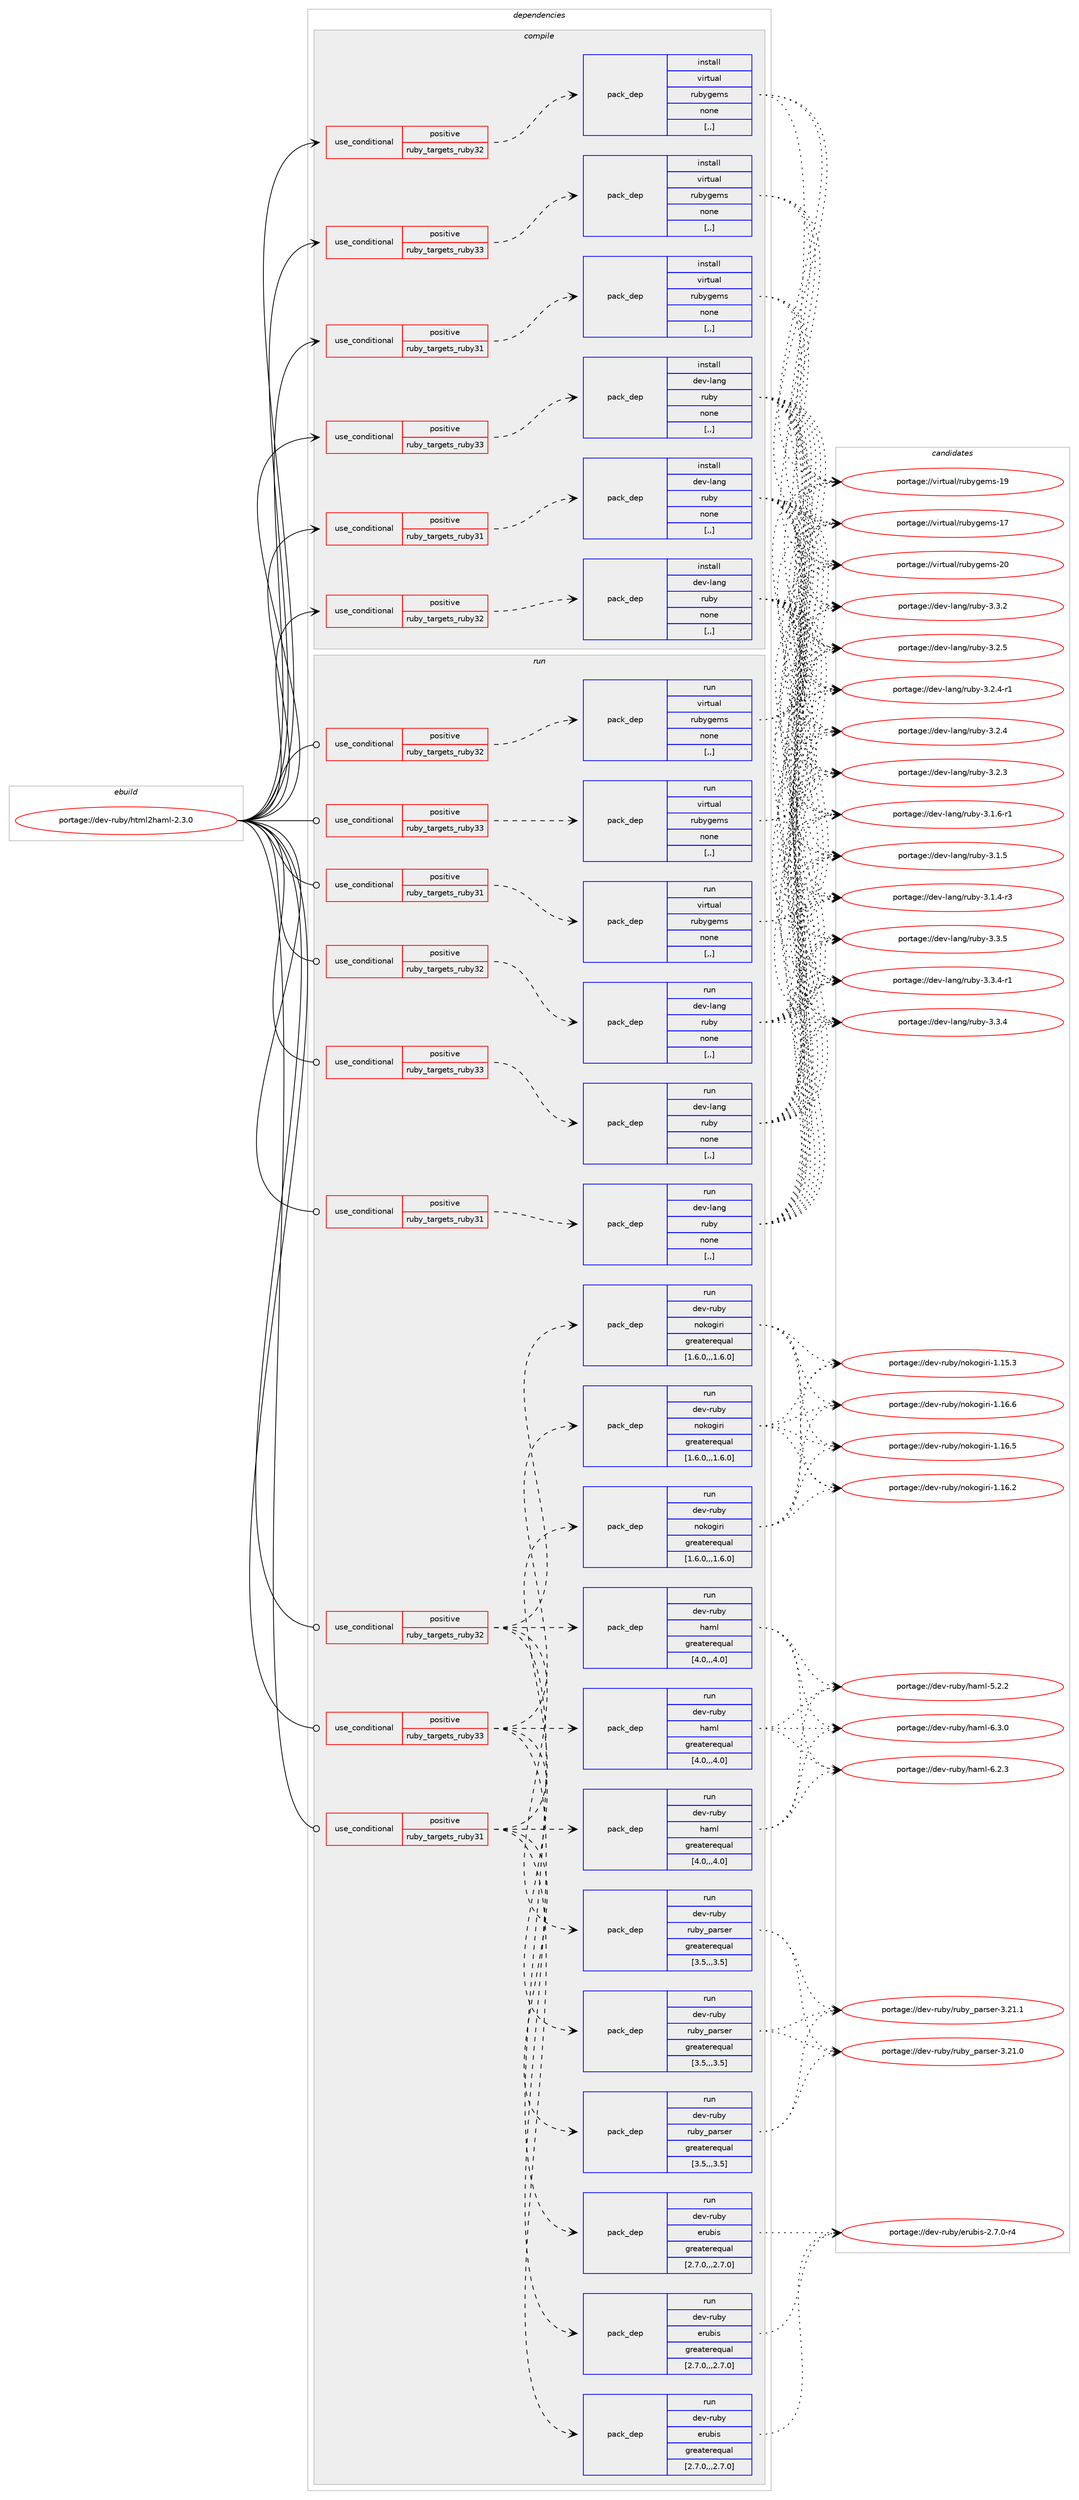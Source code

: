digraph prolog {

# *************
# Graph options
# *************

newrank=true;
concentrate=true;
compound=true;
graph [rankdir=LR,fontname=Helvetica,fontsize=10,ranksep=1.5];#, ranksep=2.5, nodesep=0.2];
edge  [arrowhead=vee];
node  [fontname=Helvetica,fontsize=10];

# **********
# The ebuild
# **********

subgraph cluster_leftcol {
color=gray;
label=<<i>ebuild</i>>;
id [label="portage://dev-ruby/html2haml-2.3.0", color=red, width=4, href="../dev-ruby/html2haml-2.3.0.svg"];
}

# ****************
# The dependencies
# ****************

subgraph cluster_midcol {
color=gray;
label=<<i>dependencies</i>>;
subgraph cluster_compile {
fillcolor="#eeeeee";
style=filled;
label=<<i>compile</i>>;
subgraph cond179801 {
dependency682142 [label=<<TABLE BORDER="0" CELLBORDER="1" CELLSPACING="0" CELLPADDING="4"><TR><TD ROWSPAN="3" CELLPADDING="10">use_conditional</TD></TR><TR><TD>positive</TD></TR><TR><TD>ruby_targets_ruby31</TD></TR></TABLE>>, shape=none, color=red];
subgraph pack497418 {
dependency682143 [label=<<TABLE BORDER="0" CELLBORDER="1" CELLSPACING="0" CELLPADDING="4" WIDTH="220"><TR><TD ROWSPAN="6" CELLPADDING="30">pack_dep</TD></TR><TR><TD WIDTH="110">install</TD></TR><TR><TD>dev-lang</TD></TR><TR><TD>ruby</TD></TR><TR><TD>none</TD></TR><TR><TD>[,,]</TD></TR></TABLE>>, shape=none, color=blue];
}
dependency682142:e -> dependency682143:w [weight=20,style="dashed",arrowhead="vee"];
}
id:e -> dependency682142:w [weight=20,style="solid",arrowhead="vee"];
subgraph cond179802 {
dependency682144 [label=<<TABLE BORDER="0" CELLBORDER="1" CELLSPACING="0" CELLPADDING="4"><TR><TD ROWSPAN="3" CELLPADDING="10">use_conditional</TD></TR><TR><TD>positive</TD></TR><TR><TD>ruby_targets_ruby31</TD></TR></TABLE>>, shape=none, color=red];
subgraph pack497419 {
dependency682145 [label=<<TABLE BORDER="0" CELLBORDER="1" CELLSPACING="0" CELLPADDING="4" WIDTH="220"><TR><TD ROWSPAN="6" CELLPADDING="30">pack_dep</TD></TR><TR><TD WIDTH="110">install</TD></TR><TR><TD>virtual</TD></TR><TR><TD>rubygems</TD></TR><TR><TD>none</TD></TR><TR><TD>[,,]</TD></TR></TABLE>>, shape=none, color=blue];
}
dependency682144:e -> dependency682145:w [weight=20,style="dashed",arrowhead="vee"];
}
id:e -> dependency682144:w [weight=20,style="solid",arrowhead="vee"];
subgraph cond179803 {
dependency682146 [label=<<TABLE BORDER="0" CELLBORDER="1" CELLSPACING="0" CELLPADDING="4"><TR><TD ROWSPAN="3" CELLPADDING="10">use_conditional</TD></TR><TR><TD>positive</TD></TR><TR><TD>ruby_targets_ruby32</TD></TR></TABLE>>, shape=none, color=red];
subgraph pack497420 {
dependency682147 [label=<<TABLE BORDER="0" CELLBORDER="1" CELLSPACING="0" CELLPADDING="4" WIDTH="220"><TR><TD ROWSPAN="6" CELLPADDING="30">pack_dep</TD></TR><TR><TD WIDTH="110">install</TD></TR><TR><TD>dev-lang</TD></TR><TR><TD>ruby</TD></TR><TR><TD>none</TD></TR><TR><TD>[,,]</TD></TR></TABLE>>, shape=none, color=blue];
}
dependency682146:e -> dependency682147:w [weight=20,style="dashed",arrowhead="vee"];
}
id:e -> dependency682146:w [weight=20,style="solid",arrowhead="vee"];
subgraph cond179804 {
dependency682148 [label=<<TABLE BORDER="0" CELLBORDER="1" CELLSPACING="0" CELLPADDING="4"><TR><TD ROWSPAN="3" CELLPADDING="10">use_conditional</TD></TR><TR><TD>positive</TD></TR><TR><TD>ruby_targets_ruby32</TD></TR></TABLE>>, shape=none, color=red];
subgraph pack497421 {
dependency682149 [label=<<TABLE BORDER="0" CELLBORDER="1" CELLSPACING="0" CELLPADDING="4" WIDTH="220"><TR><TD ROWSPAN="6" CELLPADDING="30">pack_dep</TD></TR><TR><TD WIDTH="110">install</TD></TR><TR><TD>virtual</TD></TR><TR><TD>rubygems</TD></TR><TR><TD>none</TD></TR><TR><TD>[,,]</TD></TR></TABLE>>, shape=none, color=blue];
}
dependency682148:e -> dependency682149:w [weight=20,style="dashed",arrowhead="vee"];
}
id:e -> dependency682148:w [weight=20,style="solid",arrowhead="vee"];
subgraph cond179805 {
dependency682150 [label=<<TABLE BORDER="0" CELLBORDER="1" CELLSPACING="0" CELLPADDING="4"><TR><TD ROWSPAN="3" CELLPADDING="10">use_conditional</TD></TR><TR><TD>positive</TD></TR><TR><TD>ruby_targets_ruby33</TD></TR></TABLE>>, shape=none, color=red];
subgraph pack497422 {
dependency682151 [label=<<TABLE BORDER="0" CELLBORDER="1" CELLSPACING="0" CELLPADDING="4" WIDTH="220"><TR><TD ROWSPAN="6" CELLPADDING="30">pack_dep</TD></TR><TR><TD WIDTH="110">install</TD></TR><TR><TD>dev-lang</TD></TR><TR><TD>ruby</TD></TR><TR><TD>none</TD></TR><TR><TD>[,,]</TD></TR></TABLE>>, shape=none, color=blue];
}
dependency682150:e -> dependency682151:w [weight=20,style="dashed",arrowhead="vee"];
}
id:e -> dependency682150:w [weight=20,style="solid",arrowhead="vee"];
subgraph cond179806 {
dependency682152 [label=<<TABLE BORDER="0" CELLBORDER="1" CELLSPACING="0" CELLPADDING="4"><TR><TD ROWSPAN="3" CELLPADDING="10">use_conditional</TD></TR><TR><TD>positive</TD></TR><TR><TD>ruby_targets_ruby33</TD></TR></TABLE>>, shape=none, color=red];
subgraph pack497423 {
dependency682153 [label=<<TABLE BORDER="0" CELLBORDER="1" CELLSPACING="0" CELLPADDING="4" WIDTH="220"><TR><TD ROWSPAN="6" CELLPADDING="30">pack_dep</TD></TR><TR><TD WIDTH="110">install</TD></TR><TR><TD>virtual</TD></TR><TR><TD>rubygems</TD></TR><TR><TD>none</TD></TR><TR><TD>[,,]</TD></TR></TABLE>>, shape=none, color=blue];
}
dependency682152:e -> dependency682153:w [weight=20,style="dashed",arrowhead="vee"];
}
id:e -> dependency682152:w [weight=20,style="solid",arrowhead="vee"];
}
subgraph cluster_compileandrun {
fillcolor="#eeeeee";
style=filled;
label=<<i>compile and run</i>>;
}
subgraph cluster_run {
fillcolor="#eeeeee";
style=filled;
label=<<i>run</i>>;
subgraph cond179807 {
dependency682154 [label=<<TABLE BORDER="0" CELLBORDER="1" CELLSPACING="0" CELLPADDING="4"><TR><TD ROWSPAN="3" CELLPADDING="10">use_conditional</TD></TR><TR><TD>positive</TD></TR><TR><TD>ruby_targets_ruby31</TD></TR></TABLE>>, shape=none, color=red];
subgraph pack497424 {
dependency682155 [label=<<TABLE BORDER="0" CELLBORDER="1" CELLSPACING="0" CELLPADDING="4" WIDTH="220"><TR><TD ROWSPAN="6" CELLPADDING="30">pack_dep</TD></TR><TR><TD WIDTH="110">run</TD></TR><TR><TD>dev-lang</TD></TR><TR><TD>ruby</TD></TR><TR><TD>none</TD></TR><TR><TD>[,,]</TD></TR></TABLE>>, shape=none, color=blue];
}
dependency682154:e -> dependency682155:w [weight=20,style="dashed",arrowhead="vee"];
}
id:e -> dependency682154:w [weight=20,style="solid",arrowhead="odot"];
subgraph cond179808 {
dependency682156 [label=<<TABLE BORDER="0" CELLBORDER="1" CELLSPACING="0" CELLPADDING="4"><TR><TD ROWSPAN="3" CELLPADDING="10">use_conditional</TD></TR><TR><TD>positive</TD></TR><TR><TD>ruby_targets_ruby31</TD></TR></TABLE>>, shape=none, color=red];
subgraph pack497425 {
dependency682157 [label=<<TABLE BORDER="0" CELLBORDER="1" CELLSPACING="0" CELLPADDING="4" WIDTH="220"><TR><TD ROWSPAN="6" CELLPADDING="30">pack_dep</TD></TR><TR><TD WIDTH="110">run</TD></TR><TR><TD>dev-ruby</TD></TR><TR><TD>nokogiri</TD></TR><TR><TD>greaterequal</TD></TR><TR><TD>[1.6.0,,,1.6.0]</TD></TR></TABLE>>, shape=none, color=blue];
}
dependency682156:e -> dependency682157:w [weight=20,style="dashed",arrowhead="vee"];
subgraph pack497426 {
dependency682158 [label=<<TABLE BORDER="0" CELLBORDER="1" CELLSPACING="0" CELLPADDING="4" WIDTH="220"><TR><TD ROWSPAN="6" CELLPADDING="30">pack_dep</TD></TR><TR><TD WIDTH="110">run</TD></TR><TR><TD>dev-ruby</TD></TR><TR><TD>erubis</TD></TR><TR><TD>greaterequal</TD></TR><TR><TD>[2.7.0,,,2.7.0]</TD></TR></TABLE>>, shape=none, color=blue];
}
dependency682156:e -> dependency682158:w [weight=20,style="dashed",arrowhead="vee"];
subgraph pack497427 {
dependency682159 [label=<<TABLE BORDER="0" CELLBORDER="1" CELLSPACING="0" CELLPADDING="4" WIDTH="220"><TR><TD ROWSPAN="6" CELLPADDING="30">pack_dep</TD></TR><TR><TD WIDTH="110">run</TD></TR><TR><TD>dev-ruby</TD></TR><TR><TD>ruby_parser</TD></TR><TR><TD>greaterequal</TD></TR><TR><TD>[3.5,,,3.5]</TD></TR></TABLE>>, shape=none, color=blue];
}
dependency682156:e -> dependency682159:w [weight=20,style="dashed",arrowhead="vee"];
subgraph pack497428 {
dependency682160 [label=<<TABLE BORDER="0" CELLBORDER="1" CELLSPACING="0" CELLPADDING="4" WIDTH="220"><TR><TD ROWSPAN="6" CELLPADDING="30">pack_dep</TD></TR><TR><TD WIDTH="110">run</TD></TR><TR><TD>dev-ruby</TD></TR><TR><TD>haml</TD></TR><TR><TD>greaterequal</TD></TR><TR><TD>[4.0,,,4.0]</TD></TR></TABLE>>, shape=none, color=blue];
}
dependency682156:e -> dependency682160:w [weight=20,style="dashed",arrowhead="vee"];
}
id:e -> dependency682156:w [weight=20,style="solid",arrowhead="odot"];
subgraph cond179809 {
dependency682161 [label=<<TABLE BORDER="0" CELLBORDER="1" CELLSPACING="0" CELLPADDING="4"><TR><TD ROWSPAN="3" CELLPADDING="10">use_conditional</TD></TR><TR><TD>positive</TD></TR><TR><TD>ruby_targets_ruby31</TD></TR></TABLE>>, shape=none, color=red];
subgraph pack497429 {
dependency682162 [label=<<TABLE BORDER="0" CELLBORDER="1" CELLSPACING="0" CELLPADDING="4" WIDTH="220"><TR><TD ROWSPAN="6" CELLPADDING="30">pack_dep</TD></TR><TR><TD WIDTH="110">run</TD></TR><TR><TD>virtual</TD></TR><TR><TD>rubygems</TD></TR><TR><TD>none</TD></TR><TR><TD>[,,]</TD></TR></TABLE>>, shape=none, color=blue];
}
dependency682161:e -> dependency682162:w [weight=20,style="dashed",arrowhead="vee"];
}
id:e -> dependency682161:w [weight=20,style="solid",arrowhead="odot"];
subgraph cond179810 {
dependency682163 [label=<<TABLE BORDER="0" CELLBORDER="1" CELLSPACING="0" CELLPADDING="4"><TR><TD ROWSPAN="3" CELLPADDING="10">use_conditional</TD></TR><TR><TD>positive</TD></TR><TR><TD>ruby_targets_ruby32</TD></TR></TABLE>>, shape=none, color=red];
subgraph pack497430 {
dependency682164 [label=<<TABLE BORDER="0" CELLBORDER="1" CELLSPACING="0" CELLPADDING="4" WIDTH="220"><TR><TD ROWSPAN="6" CELLPADDING="30">pack_dep</TD></TR><TR><TD WIDTH="110">run</TD></TR><TR><TD>dev-lang</TD></TR><TR><TD>ruby</TD></TR><TR><TD>none</TD></TR><TR><TD>[,,]</TD></TR></TABLE>>, shape=none, color=blue];
}
dependency682163:e -> dependency682164:w [weight=20,style="dashed",arrowhead="vee"];
}
id:e -> dependency682163:w [weight=20,style="solid",arrowhead="odot"];
subgraph cond179811 {
dependency682165 [label=<<TABLE BORDER="0" CELLBORDER="1" CELLSPACING="0" CELLPADDING="4"><TR><TD ROWSPAN="3" CELLPADDING="10">use_conditional</TD></TR><TR><TD>positive</TD></TR><TR><TD>ruby_targets_ruby32</TD></TR></TABLE>>, shape=none, color=red];
subgraph pack497431 {
dependency682166 [label=<<TABLE BORDER="0" CELLBORDER="1" CELLSPACING="0" CELLPADDING="4" WIDTH="220"><TR><TD ROWSPAN="6" CELLPADDING="30">pack_dep</TD></TR><TR><TD WIDTH="110">run</TD></TR><TR><TD>dev-ruby</TD></TR><TR><TD>nokogiri</TD></TR><TR><TD>greaterequal</TD></TR><TR><TD>[1.6.0,,,1.6.0]</TD></TR></TABLE>>, shape=none, color=blue];
}
dependency682165:e -> dependency682166:w [weight=20,style="dashed",arrowhead="vee"];
subgraph pack497432 {
dependency682167 [label=<<TABLE BORDER="0" CELLBORDER="1" CELLSPACING="0" CELLPADDING="4" WIDTH="220"><TR><TD ROWSPAN="6" CELLPADDING="30">pack_dep</TD></TR><TR><TD WIDTH="110">run</TD></TR><TR><TD>dev-ruby</TD></TR><TR><TD>erubis</TD></TR><TR><TD>greaterequal</TD></TR><TR><TD>[2.7.0,,,2.7.0]</TD></TR></TABLE>>, shape=none, color=blue];
}
dependency682165:e -> dependency682167:w [weight=20,style="dashed",arrowhead="vee"];
subgraph pack497433 {
dependency682168 [label=<<TABLE BORDER="0" CELLBORDER="1" CELLSPACING="0" CELLPADDING="4" WIDTH="220"><TR><TD ROWSPAN="6" CELLPADDING="30">pack_dep</TD></TR><TR><TD WIDTH="110">run</TD></TR><TR><TD>dev-ruby</TD></TR><TR><TD>ruby_parser</TD></TR><TR><TD>greaterequal</TD></TR><TR><TD>[3.5,,,3.5]</TD></TR></TABLE>>, shape=none, color=blue];
}
dependency682165:e -> dependency682168:w [weight=20,style="dashed",arrowhead="vee"];
subgraph pack497434 {
dependency682169 [label=<<TABLE BORDER="0" CELLBORDER="1" CELLSPACING="0" CELLPADDING="4" WIDTH="220"><TR><TD ROWSPAN="6" CELLPADDING="30">pack_dep</TD></TR><TR><TD WIDTH="110">run</TD></TR><TR><TD>dev-ruby</TD></TR><TR><TD>haml</TD></TR><TR><TD>greaterequal</TD></TR><TR><TD>[4.0,,,4.0]</TD></TR></TABLE>>, shape=none, color=blue];
}
dependency682165:e -> dependency682169:w [weight=20,style="dashed",arrowhead="vee"];
}
id:e -> dependency682165:w [weight=20,style="solid",arrowhead="odot"];
subgraph cond179812 {
dependency682170 [label=<<TABLE BORDER="0" CELLBORDER="1" CELLSPACING="0" CELLPADDING="4"><TR><TD ROWSPAN="3" CELLPADDING="10">use_conditional</TD></TR><TR><TD>positive</TD></TR><TR><TD>ruby_targets_ruby32</TD></TR></TABLE>>, shape=none, color=red];
subgraph pack497435 {
dependency682171 [label=<<TABLE BORDER="0" CELLBORDER="1" CELLSPACING="0" CELLPADDING="4" WIDTH="220"><TR><TD ROWSPAN="6" CELLPADDING="30">pack_dep</TD></TR><TR><TD WIDTH="110">run</TD></TR><TR><TD>virtual</TD></TR><TR><TD>rubygems</TD></TR><TR><TD>none</TD></TR><TR><TD>[,,]</TD></TR></TABLE>>, shape=none, color=blue];
}
dependency682170:e -> dependency682171:w [weight=20,style="dashed",arrowhead="vee"];
}
id:e -> dependency682170:w [weight=20,style="solid",arrowhead="odot"];
subgraph cond179813 {
dependency682172 [label=<<TABLE BORDER="0" CELLBORDER="1" CELLSPACING="0" CELLPADDING="4"><TR><TD ROWSPAN="3" CELLPADDING="10">use_conditional</TD></TR><TR><TD>positive</TD></TR><TR><TD>ruby_targets_ruby33</TD></TR></TABLE>>, shape=none, color=red];
subgraph pack497436 {
dependency682173 [label=<<TABLE BORDER="0" CELLBORDER="1" CELLSPACING="0" CELLPADDING="4" WIDTH="220"><TR><TD ROWSPAN="6" CELLPADDING="30">pack_dep</TD></TR><TR><TD WIDTH="110">run</TD></TR><TR><TD>dev-lang</TD></TR><TR><TD>ruby</TD></TR><TR><TD>none</TD></TR><TR><TD>[,,]</TD></TR></TABLE>>, shape=none, color=blue];
}
dependency682172:e -> dependency682173:w [weight=20,style="dashed",arrowhead="vee"];
}
id:e -> dependency682172:w [weight=20,style="solid",arrowhead="odot"];
subgraph cond179814 {
dependency682174 [label=<<TABLE BORDER="0" CELLBORDER="1" CELLSPACING="0" CELLPADDING="4"><TR><TD ROWSPAN="3" CELLPADDING="10">use_conditional</TD></TR><TR><TD>positive</TD></TR><TR><TD>ruby_targets_ruby33</TD></TR></TABLE>>, shape=none, color=red];
subgraph pack497437 {
dependency682175 [label=<<TABLE BORDER="0" CELLBORDER="1" CELLSPACING="0" CELLPADDING="4" WIDTH="220"><TR><TD ROWSPAN="6" CELLPADDING="30">pack_dep</TD></TR><TR><TD WIDTH="110">run</TD></TR><TR><TD>dev-ruby</TD></TR><TR><TD>nokogiri</TD></TR><TR><TD>greaterequal</TD></TR><TR><TD>[1.6.0,,,1.6.0]</TD></TR></TABLE>>, shape=none, color=blue];
}
dependency682174:e -> dependency682175:w [weight=20,style="dashed",arrowhead="vee"];
subgraph pack497438 {
dependency682176 [label=<<TABLE BORDER="0" CELLBORDER="1" CELLSPACING="0" CELLPADDING="4" WIDTH="220"><TR><TD ROWSPAN="6" CELLPADDING="30">pack_dep</TD></TR><TR><TD WIDTH="110">run</TD></TR><TR><TD>dev-ruby</TD></TR><TR><TD>erubis</TD></TR><TR><TD>greaterequal</TD></TR><TR><TD>[2.7.0,,,2.7.0]</TD></TR></TABLE>>, shape=none, color=blue];
}
dependency682174:e -> dependency682176:w [weight=20,style="dashed",arrowhead="vee"];
subgraph pack497439 {
dependency682177 [label=<<TABLE BORDER="0" CELLBORDER="1" CELLSPACING="0" CELLPADDING="4" WIDTH="220"><TR><TD ROWSPAN="6" CELLPADDING="30">pack_dep</TD></TR><TR><TD WIDTH="110">run</TD></TR><TR><TD>dev-ruby</TD></TR><TR><TD>ruby_parser</TD></TR><TR><TD>greaterequal</TD></TR><TR><TD>[3.5,,,3.5]</TD></TR></TABLE>>, shape=none, color=blue];
}
dependency682174:e -> dependency682177:w [weight=20,style="dashed",arrowhead="vee"];
subgraph pack497440 {
dependency682178 [label=<<TABLE BORDER="0" CELLBORDER="1" CELLSPACING="0" CELLPADDING="4" WIDTH="220"><TR><TD ROWSPAN="6" CELLPADDING="30">pack_dep</TD></TR><TR><TD WIDTH="110">run</TD></TR><TR><TD>dev-ruby</TD></TR><TR><TD>haml</TD></TR><TR><TD>greaterequal</TD></TR><TR><TD>[4.0,,,4.0]</TD></TR></TABLE>>, shape=none, color=blue];
}
dependency682174:e -> dependency682178:w [weight=20,style="dashed",arrowhead="vee"];
}
id:e -> dependency682174:w [weight=20,style="solid",arrowhead="odot"];
subgraph cond179815 {
dependency682179 [label=<<TABLE BORDER="0" CELLBORDER="1" CELLSPACING="0" CELLPADDING="4"><TR><TD ROWSPAN="3" CELLPADDING="10">use_conditional</TD></TR><TR><TD>positive</TD></TR><TR><TD>ruby_targets_ruby33</TD></TR></TABLE>>, shape=none, color=red];
subgraph pack497441 {
dependency682180 [label=<<TABLE BORDER="0" CELLBORDER="1" CELLSPACING="0" CELLPADDING="4" WIDTH="220"><TR><TD ROWSPAN="6" CELLPADDING="30">pack_dep</TD></TR><TR><TD WIDTH="110">run</TD></TR><TR><TD>virtual</TD></TR><TR><TD>rubygems</TD></TR><TR><TD>none</TD></TR><TR><TD>[,,]</TD></TR></TABLE>>, shape=none, color=blue];
}
dependency682179:e -> dependency682180:w [weight=20,style="dashed",arrowhead="vee"];
}
id:e -> dependency682179:w [weight=20,style="solid",arrowhead="odot"];
}
}

# **************
# The candidates
# **************

subgraph cluster_choices {
rank=same;
color=gray;
label=<<i>candidates</i>>;

subgraph choice497418 {
color=black;
nodesep=1;
choice10010111845108971101034711411798121455146514653 [label="portage://dev-lang/ruby-3.3.5", color=red, width=4,href="../dev-lang/ruby-3.3.5.svg"];
choice100101118451089711010347114117981214551465146524511449 [label="portage://dev-lang/ruby-3.3.4-r1", color=red, width=4,href="../dev-lang/ruby-3.3.4-r1.svg"];
choice10010111845108971101034711411798121455146514652 [label="portage://dev-lang/ruby-3.3.4", color=red, width=4,href="../dev-lang/ruby-3.3.4.svg"];
choice10010111845108971101034711411798121455146514650 [label="portage://dev-lang/ruby-3.3.2", color=red, width=4,href="../dev-lang/ruby-3.3.2.svg"];
choice10010111845108971101034711411798121455146504653 [label="portage://dev-lang/ruby-3.2.5", color=red, width=4,href="../dev-lang/ruby-3.2.5.svg"];
choice100101118451089711010347114117981214551465046524511449 [label="portage://dev-lang/ruby-3.2.4-r1", color=red, width=4,href="../dev-lang/ruby-3.2.4-r1.svg"];
choice10010111845108971101034711411798121455146504652 [label="portage://dev-lang/ruby-3.2.4", color=red, width=4,href="../dev-lang/ruby-3.2.4.svg"];
choice10010111845108971101034711411798121455146504651 [label="portage://dev-lang/ruby-3.2.3", color=red, width=4,href="../dev-lang/ruby-3.2.3.svg"];
choice100101118451089711010347114117981214551464946544511449 [label="portage://dev-lang/ruby-3.1.6-r1", color=red, width=4,href="../dev-lang/ruby-3.1.6-r1.svg"];
choice10010111845108971101034711411798121455146494653 [label="portage://dev-lang/ruby-3.1.5", color=red, width=4,href="../dev-lang/ruby-3.1.5.svg"];
choice100101118451089711010347114117981214551464946524511451 [label="portage://dev-lang/ruby-3.1.4-r3", color=red, width=4,href="../dev-lang/ruby-3.1.4-r3.svg"];
dependency682143:e -> choice10010111845108971101034711411798121455146514653:w [style=dotted,weight="100"];
dependency682143:e -> choice100101118451089711010347114117981214551465146524511449:w [style=dotted,weight="100"];
dependency682143:e -> choice10010111845108971101034711411798121455146514652:w [style=dotted,weight="100"];
dependency682143:e -> choice10010111845108971101034711411798121455146514650:w [style=dotted,weight="100"];
dependency682143:e -> choice10010111845108971101034711411798121455146504653:w [style=dotted,weight="100"];
dependency682143:e -> choice100101118451089711010347114117981214551465046524511449:w [style=dotted,weight="100"];
dependency682143:e -> choice10010111845108971101034711411798121455146504652:w [style=dotted,weight="100"];
dependency682143:e -> choice10010111845108971101034711411798121455146504651:w [style=dotted,weight="100"];
dependency682143:e -> choice100101118451089711010347114117981214551464946544511449:w [style=dotted,weight="100"];
dependency682143:e -> choice10010111845108971101034711411798121455146494653:w [style=dotted,weight="100"];
dependency682143:e -> choice100101118451089711010347114117981214551464946524511451:w [style=dotted,weight="100"];
}
subgraph choice497419 {
color=black;
nodesep=1;
choice118105114116117971084711411798121103101109115455048 [label="portage://virtual/rubygems-20", color=red, width=4,href="../virtual/rubygems-20.svg"];
choice118105114116117971084711411798121103101109115454957 [label="portage://virtual/rubygems-19", color=red, width=4,href="../virtual/rubygems-19.svg"];
choice118105114116117971084711411798121103101109115454955 [label="portage://virtual/rubygems-17", color=red, width=4,href="../virtual/rubygems-17.svg"];
dependency682145:e -> choice118105114116117971084711411798121103101109115455048:w [style=dotted,weight="100"];
dependency682145:e -> choice118105114116117971084711411798121103101109115454957:w [style=dotted,weight="100"];
dependency682145:e -> choice118105114116117971084711411798121103101109115454955:w [style=dotted,weight="100"];
}
subgraph choice497420 {
color=black;
nodesep=1;
choice10010111845108971101034711411798121455146514653 [label="portage://dev-lang/ruby-3.3.5", color=red, width=4,href="../dev-lang/ruby-3.3.5.svg"];
choice100101118451089711010347114117981214551465146524511449 [label="portage://dev-lang/ruby-3.3.4-r1", color=red, width=4,href="../dev-lang/ruby-3.3.4-r1.svg"];
choice10010111845108971101034711411798121455146514652 [label="portage://dev-lang/ruby-3.3.4", color=red, width=4,href="../dev-lang/ruby-3.3.4.svg"];
choice10010111845108971101034711411798121455146514650 [label="portage://dev-lang/ruby-3.3.2", color=red, width=4,href="../dev-lang/ruby-3.3.2.svg"];
choice10010111845108971101034711411798121455146504653 [label="portage://dev-lang/ruby-3.2.5", color=red, width=4,href="../dev-lang/ruby-3.2.5.svg"];
choice100101118451089711010347114117981214551465046524511449 [label="portage://dev-lang/ruby-3.2.4-r1", color=red, width=4,href="../dev-lang/ruby-3.2.4-r1.svg"];
choice10010111845108971101034711411798121455146504652 [label="portage://dev-lang/ruby-3.2.4", color=red, width=4,href="../dev-lang/ruby-3.2.4.svg"];
choice10010111845108971101034711411798121455146504651 [label="portage://dev-lang/ruby-3.2.3", color=red, width=4,href="../dev-lang/ruby-3.2.3.svg"];
choice100101118451089711010347114117981214551464946544511449 [label="portage://dev-lang/ruby-3.1.6-r1", color=red, width=4,href="../dev-lang/ruby-3.1.6-r1.svg"];
choice10010111845108971101034711411798121455146494653 [label="portage://dev-lang/ruby-3.1.5", color=red, width=4,href="../dev-lang/ruby-3.1.5.svg"];
choice100101118451089711010347114117981214551464946524511451 [label="portage://dev-lang/ruby-3.1.4-r3", color=red, width=4,href="../dev-lang/ruby-3.1.4-r3.svg"];
dependency682147:e -> choice10010111845108971101034711411798121455146514653:w [style=dotted,weight="100"];
dependency682147:e -> choice100101118451089711010347114117981214551465146524511449:w [style=dotted,weight="100"];
dependency682147:e -> choice10010111845108971101034711411798121455146514652:w [style=dotted,weight="100"];
dependency682147:e -> choice10010111845108971101034711411798121455146514650:w [style=dotted,weight="100"];
dependency682147:e -> choice10010111845108971101034711411798121455146504653:w [style=dotted,weight="100"];
dependency682147:e -> choice100101118451089711010347114117981214551465046524511449:w [style=dotted,weight="100"];
dependency682147:e -> choice10010111845108971101034711411798121455146504652:w [style=dotted,weight="100"];
dependency682147:e -> choice10010111845108971101034711411798121455146504651:w [style=dotted,weight="100"];
dependency682147:e -> choice100101118451089711010347114117981214551464946544511449:w [style=dotted,weight="100"];
dependency682147:e -> choice10010111845108971101034711411798121455146494653:w [style=dotted,weight="100"];
dependency682147:e -> choice100101118451089711010347114117981214551464946524511451:w [style=dotted,weight="100"];
}
subgraph choice497421 {
color=black;
nodesep=1;
choice118105114116117971084711411798121103101109115455048 [label="portage://virtual/rubygems-20", color=red, width=4,href="../virtual/rubygems-20.svg"];
choice118105114116117971084711411798121103101109115454957 [label="portage://virtual/rubygems-19", color=red, width=4,href="../virtual/rubygems-19.svg"];
choice118105114116117971084711411798121103101109115454955 [label="portage://virtual/rubygems-17", color=red, width=4,href="../virtual/rubygems-17.svg"];
dependency682149:e -> choice118105114116117971084711411798121103101109115455048:w [style=dotted,weight="100"];
dependency682149:e -> choice118105114116117971084711411798121103101109115454957:w [style=dotted,weight="100"];
dependency682149:e -> choice118105114116117971084711411798121103101109115454955:w [style=dotted,weight="100"];
}
subgraph choice497422 {
color=black;
nodesep=1;
choice10010111845108971101034711411798121455146514653 [label="portage://dev-lang/ruby-3.3.5", color=red, width=4,href="../dev-lang/ruby-3.3.5.svg"];
choice100101118451089711010347114117981214551465146524511449 [label="portage://dev-lang/ruby-3.3.4-r1", color=red, width=4,href="../dev-lang/ruby-3.3.4-r1.svg"];
choice10010111845108971101034711411798121455146514652 [label="portage://dev-lang/ruby-3.3.4", color=red, width=4,href="../dev-lang/ruby-3.3.4.svg"];
choice10010111845108971101034711411798121455146514650 [label="portage://dev-lang/ruby-3.3.2", color=red, width=4,href="../dev-lang/ruby-3.3.2.svg"];
choice10010111845108971101034711411798121455146504653 [label="portage://dev-lang/ruby-3.2.5", color=red, width=4,href="../dev-lang/ruby-3.2.5.svg"];
choice100101118451089711010347114117981214551465046524511449 [label="portage://dev-lang/ruby-3.2.4-r1", color=red, width=4,href="../dev-lang/ruby-3.2.4-r1.svg"];
choice10010111845108971101034711411798121455146504652 [label="portage://dev-lang/ruby-3.2.4", color=red, width=4,href="../dev-lang/ruby-3.2.4.svg"];
choice10010111845108971101034711411798121455146504651 [label="portage://dev-lang/ruby-3.2.3", color=red, width=4,href="../dev-lang/ruby-3.2.3.svg"];
choice100101118451089711010347114117981214551464946544511449 [label="portage://dev-lang/ruby-3.1.6-r1", color=red, width=4,href="../dev-lang/ruby-3.1.6-r1.svg"];
choice10010111845108971101034711411798121455146494653 [label="portage://dev-lang/ruby-3.1.5", color=red, width=4,href="../dev-lang/ruby-3.1.5.svg"];
choice100101118451089711010347114117981214551464946524511451 [label="portage://dev-lang/ruby-3.1.4-r3", color=red, width=4,href="../dev-lang/ruby-3.1.4-r3.svg"];
dependency682151:e -> choice10010111845108971101034711411798121455146514653:w [style=dotted,weight="100"];
dependency682151:e -> choice100101118451089711010347114117981214551465146524511449:w [style=dotted,weight="100"];
dependency682151:e -> choice10010111845108971101034711411798121455146514652:w [style=dotted,weight="100"];
dependency682151:e -> choice10010111845108971101034711411798121455146514650:w [style=dotted,weight="100"];
dependency682151:e -> choice10010111845108971101034711411798121455146504653:w [style=dotted,weight="100"];
dependency682151:e -> choice100101118451089711010347114117981214551465046524511449:w [style=dotted,weight="100"];
dependency682151:e -> choice10010111845108971101034711411798121455146504652:w [style=dotted,weight="100"];
dependency682151:e -> choice10010111845108971101034711411798121455146504651:w [style=dotted,weight="100"];
dependency682151:e -> choice100101118451089711010347114117981214551464946544511449:w [style=dotted,weight="100"];
dependency682151:e -> choice10010111845108971101034711411798121455146494653:w [style=dotted,weight="100"];
dependency682151:e -> choice100101118451089711010347114117981214551464946524511451:w [style=dotted,weight="100"];
}
subgraph choice497423 {
color=black;
nodesep=1;
choice118105114116117971084711411798121103101109115455048 [label="portage://virtual/rubygems-20", color=red, width=4,href="../virtual/rubygems-20.svg"];
choice118105114116117971084711411798121103101109115454957 [label="portage://virtual/rubygems-19", color=red, width=4,href="../virtual/rubygems-19.svg"];
choice118105114116117971084711411798121103101109115454955 [label="portage://virtual/rubygems-17", color=red, width=4,href="../virtual/rubygems-17.svg"];
dependency682153:e -> choice118105114116117971084711411798121103101109115455048:w [style=dotted,weight="100"];
dependency682153:e -> choice118105114116117971084711411798121103101109115454957:w [style=dotted,weight="100"];
dependency682153:e -> choice118105114116117971084711411798121103101109115454955:w [style=dotted,weight="100"];
}
subgraph choice497424 {
color=black;
nodesep=1;
choice10010111845108971101034711411798121455146514653 [label="portage://dev-lang/ruby-3.3.5", color=red, width=4,href="../dev-lang/ruby-3.3.5.svg"];
choice100101118451089711010347114117981214551465146524511449 [label="portage://dev-lang/ruby-3.3.4-r1", color=red, width=4,href="../dev-lang/ruby-3.3.4-r1.svg"];
choice10010111845108971101034711411798121455146514652 [label="portage://dev-lang/ruby-3.3.4", color=red, width=4,href="../dev-lang/ruby-3.3.4.svg"];
choice10010111845108971101034711411798121455146514650 [label="portage://dev-lang/ruby-3.3.2", color=red, width=4,href="../dev-lang/ruby-3.3.2.svg"];
choice10010111845108971101034711411798121455146504653 [label="portage://dev-lang/ruby-3.2.5", color=red, width=4,href="../dev-lang/ruby-3.2.5.svg"];
choice100101118451089711010347114117981214551465046524511449 [label="portage://dev-lang/ruby-3.2.4-r1", color=red, width=4,href="../dev-lang/ruby-3.2.4-r1.svg"];
choice10010111845108971101034711411798121455146504652 [label="portage://dev-lang/ruby-3.2.4", color=red, width=4,href="../dev-lang/ruby-3.2.4.svg"];
choice10010111845108971101034711411798121455146504651 [label="portage://dev-lang/ruby-3.2.3", color=red, width=4,href="../dev-lang/ruby-3.2.3.svg"];
choice100101118451089711010347114117981214551464946544511449 [label="portage://dev-lang/ruby-3.1.6-r1", color=red, width=4,href="../dev-lang/ruby-3.1.6-r1.svg"];
choice10010111845108971101034711411798121455146494653 [label="portage://dev-lang/ruby-3.1.5", color=red, width=4,href="../dev-lang/ruby-3.1.5.svg"];
choice100101118451089711010347114117981214551464946524511451 [label="portage://dev-lang/ruby-3.1.4-r3", color=red, width=4,href="../dev-lang/ruby-3.1.4-r3.svg"];
dependency682155:e -> choice10010111845108971101034711411798121455146514653:w [style=dotted,weight="100"];
dependency682155:e -> choice100101118451089711010347114117981214551465146524511449:w [style=dotted,weight="100"];
dependency682155:e -> choice10010111845108971101034711411798121455146514652:w [style=dotted,weight="100"];
dependency682155:e -> choice10010111845108971101034711411798121455146514650:w [style=dotted,weight="100"];
dependency682155:e -> choice10010111845108971101034711411798121455146504653:w [style=dotted,weight="100"];
dependency682155:e -> choice100101118451089711010347114117981214551465046524511449:w [style=dotted,weight="100"];
dependency682155:e -> choice10010111845108971101034711411798121455146504652:w [style=dotted,weight="100"];
dependency682155:e -> choice10010111845108971101034711411798121455146504651:w [style=dotted,weight="100"];
dependency682155:e -> choice100101118451089711010347114117981214551464946544511449:w [style=dotted,weight="100"];
dependency682155:e -> choice10010111845108971101034711411798121455146494653:w [style=dotted,weight="100"];
dependency682155:e -> choice100101118451089711010347114117981214551464946524511451:w [style=dotted,weight="100"];
}
subgraph choice497425 {
color=black;
nodesep=1;
choice10010111845114117981214711011110711110310511410545494649544654 [label="portage://dev-ruby/nokogiri-1.16.6", color=red, width=4,href="../dev-ruby/nokogiri-1.16.6.svg"];
choice10010111845114117981214711011110711110310511410545494649544653 [label="portage://dev-ruby/nokogiri-1.16.5", color=red, width=4,href="../dev-ruby/nokogiri-1.16.5.svg"];
choice10010111845114117981214711011110711110310511410545494649544650 [label="portage://dev-ruby/nokogiri-1.16.2", color=red, width=4,href="../dev-ruby/nokogiri-1.16.2.svg"];
choice10010111845114117981214711011110711110310511410545494649534651 [label="portage://dev-ruby/nokogiri-1.15.3", color=red, width=4,href="../dev-ruby/nokogiri-1.15.3.svg"];
dependency682157:e -> choice10010111845114117981214711011110711110310511410545494649544654:w [style=dotted,weight="100"];
dependency682157:e -> choice10010111845114117981214711011110711110310511410545494649544653:w [style=dotted,weight="100"];
dependency682157:e -> choice10010111845114117981214711011110711110310511410545494649544650:w [style=dotted,weight="100"];
dependency682157:e -> choice10010111845114117981214711011110711110310511410545494649534651:w [style=dotted,weight="100"];
}
subgraph choice497426 {
color=black;
nodesep=1;
choice100101118451141179812147101114117981051154550465546484511452 [label="portage://dev-ruby/erubis-2.7.0-r4", color=red, width=4,href="../dev-ruby/erubis-2.7.0-r4.svg"];
dependency682158:e -> choice100101118451141179812147101114117981051154550465546484511452:w [style=dotted,weight="100"];
}
subgraph choice497427 {
color=black;
nodesep=1;
choice10010111845114117981214711411798121951129711411510111445514650494649 [label="portage://dev-ruby/ruby_parser-3.21.1", color=red, width=4,href="../dev-ruby/ruby_parser-3.21.1.svg"];
choice10010111845114117981214711411798121951129711411510111445514650494648 [label="portage://dev-ruby/ruby_parser-3.21.0", color=red, width=4,href="../dev-ruby/ruby_parser-3.21.0.svg"];
dependency682159:e -> choice10010111845114117981214711411798121951129711411510111445514650494649:w [style=dotted,weight="100"];
dependency682159:e -> choice10010111845114117981214711411798121951129711411510111445514650494648:w [style=dotted,weight="100"];
}
subgraph choice497428 {
color=black;
nodesep=1;
choice10010111845114117981214710497109108455446514648 [label="portage://dev-ruby/haml-6.3.0", color=red, width=4,href="../dev-ruby/haml-6.3.0.svg"];
choice10010111845114117981214710497109108455446504651 [label="portage://dev-ruby/haml-6.2.3", color=red, width=4,href="../dev-ruby/haml-6.2.3.svg"];
choice10010111845114117981214710497109108455346504650 [label="portage://dev-ruby/haml-5.2.2", color=red, width=4,href="../dev-ruby/haml-5.2.2.svg"];
dependency682160:e -> choice10010111845114117981214710497109108455446514648:w [style=dotted,weight="100"];
dependency682160:e -> choice10010111845114117981214710497109108455446504651:w [style=dotted,weight="100"];
dependency682160:e -> choice10010111845114117981214710497109108455346504650:w [style=dotted,weight="100"];
}
subgraph choice497429 {
color=black;
nodesep=1;
choice118105114116117971084711411798121103101109115455048 [label="portage://virtual/rubygems-20", color=red, width=4,href="../virtual/rubygems-20.svg"];
choice118105114116117971084711411798121103101109115454957 [label="portage://virtual/rubygems-19", color=red, width=4,href="../virtual/rubygems-19.svg"];
choice118105114116117971084711411798121103101109115454955 [label="portage://virtual/rubygems-17", color=red, width=4,href="../virtual/rubygems-17.svg"];
dependency682162:e -> choice118105114116117971084711411798121103101109115455048:w [style=dotted,weight="100"];
dependency682162:e -> choice118105114116117971084711411798121103101109115454957:w [style=dotted,weight="100"];
dependency682162:e -> choice118105114116117971084711411798121103101109115454955:w [style=dotted,weight="100"];
}
subgraph choice497430 {
color=black;
nodesep=1;
choice10010111845108971101034711411798121455146514653 [label="portage://dev-lang/ruby-3.3.5", color=red, width=4,href="../dev-lang/ruby-3.3.5.svg"];
choice100101118451089711010347114117981214551465146524511449 [label="portage://dev-lang/ruby-3.3.4-r1", color=red, width=4,href="../dev-lang/ruby-3.3.4-r1.svg"];
choice10010111845108971101034711411798121455146514652 [label="portage://dev-lang/ruby-3.3.4", color=red, width=4,href="../dev-lang/ruby-3.3.4.svg"];
choice10010111845108971101034711411798121455146514650 [label="portage://dev-lang/ruby-3.3.2", color=red, width=4,href="../dev-lang/ruby-3.3.2.svg"];
choice10010111845108971101034711411798121455146504653 [label="portage://dev-lang/ruby-3.2.5", color=red, width=4,href="../dev-lang/ruby-3.2.5.svg"];
choice100101118451089711010347114117981214551465046524511449 [label="portage://dev-lang/ruby-3.2.4-r1", color=red, width=4,href="../dev-lang/ruby-3.2.4-r1.svg"];
choice10010111845108971101034711411798121455146504652 [label="portage://dev-lang/ruby-3.2.4", color=red, width=4,href="../dev-lang/ruby-3.2.4.svg"];
choice10010111845108971101034711411798121455146504651 [label="portage://dev-lang/ruby-3.2.3", color=red, width=4,href="../dev-lang/ruby-3.2.3.svg"];
choice100101118451089711010347114117981214551464946544511449 [label="portage://dev-lang/ruby-3.1.6-r1", color=red, width=4,href="../dev-lang/ruby-3.1.6-r1.svg"];
choice10010111845108971101034711411798121455146494653 [label="portage://dev-lang/ruby-3.1.5", color=red, width=4,href="../dev-lang/ruby-3.1.5.svg"];
choice100101118451089711010347114117981214551464946524511451 [label="portage://dev-lang/ruby-3.1.4-r3", color=red, width=4,href="../dev-lang/ruby-3.1.4-r3.svg"];
dependency682164:e -> choice10010111845108971101034711411798121455146514653:w [style=dotted,weight="100"];
dependency682164:e -> choice100101118451089711010347114117981214551465146524511449:w [style=dotted,weight="100"];
dependency682164:e -> choice10010111845108971101034711411798121455146514652:w [style=dotted,weight="100"];
dependency682164:e -> choice10010111845108971101034711411798121455146514650:w [style=dotted,weight="100"];
dependency682164:e -> choice10010111845108971101034711411798121455146504653:w [style=dotted,weight="100"];
dependency682164:e -> choice100101118451089711010347114117981214551465046524511449:w [style=dotted,weight="100"];
dependency682164:e -> choice10010111845108971101034711411798121455146504652:w [style=dotted,weight="100"];
dependency682164:e -> choice10010111845108971101034711411798121455146504651:w [style=dotted,weight="100"];
dependency682164:e -> choice100101118451089711010347114117981214551464946544511449:w [style=dotted,weight="100"];
dependency682164:e -> choice10010111845108971101034711411798121455146494653:w [style=dotted,weight="100"];
dependency682164:e -> choice100101118451089711010347114117981214551464946524511451:w [style=dotted,weight="100"];
}
subgraph choice497431 {
color=black;
nodesep=1;
choice10010111845114117981214711011110711110310511410545494649544654 [label="portage://dev-ruby/nokogiri-1.16.6", color=red, width=4,href="../dev-ruby/nokogiri-1.16.6.svg"];
choice10010111845114117981214711011110711110310511410545494649544653 [label="portage://dev-ruby/nokogiri-1.16.5", color=red, width=4,href="../dev-ruby/nokogiri-1.16.5.svg"];
choice10010111845114117981214711011110711110310511410545494649544650 [label="portage://dev-ruby/nokogiri-1.16.2", color=red, width=4,href="../dev-ruby/nokogiri-1.16.2.svg"];
choice10010111845114117981214711011110711110310511410545494649534651 [label="portage://dev-ruby/nokogiri-1.15.3", color=red, width=4,href="../dev-ruby/nokogiri-1.15.3.svg"];
dependency682166:e -> choice10010111845114117981214711011110711110310511410545494649544654:w [style=dotted,weight="100"];
dependency682166:e -> choice10010111845114117981214711011110711110310511410545494649544653:w [style=dotted,weight="100"];
dependency682166:e -> choice10010111845114117981214711011110711110310511410545494649544650:w [style=dotted,weight="100"];
dependency682166:e -> choice10010111845114117981214711011110711110310511410545494649534651:w [style=dotted,weight="100"];
}
subgraph choice497432 {
color=black;
nodesep=1;
choice100101118451141179812147101114117981051154550465546484511452 [label="portage://dev-ruby/erubis-2.7.0-r4", color=red, width=4,href="../dev-ruby/erubis-2.7.0-r4.svg"];
dependency682167:e -> choice100101118451141179812147101114117981051154550465546484511452:w [style=dotted,weight="100"];
}
subgraph choice497433 {
color=black;
nodesep=1;
choice10010111845114117981214711411798121951129711411510111445514650494649 [label="portage://dev-ruby/ruby_parser-3.21.1", color=red, width=4,href="../dev-ruby/ruby_parser-3.21.1.svg"];
choice10010111845114117981214711411798121951129711411510111445514650494648 [label="portage://dev-ruby/ruby_parser-3.21.0", color=red, width=4,href="../dev-ruby/ruby_parser-3.21.0.svg"];
dependency682168:e -> choice10010111845114117981214711411798121951129711411510111445514650494649:w [style=dotted,weight="100"];
dependency682168:e -> choice10010111845114117981214711411798121951129711411510111445514650494648:w [style=dotted,weight="100"];
}
subgraph choice497434 {
color=black;
nodesep=1;
choice10010111845114117981214710497109108455446514648 [label="portage://dev-ruby/haml-6.3.0", color=red, width=4,href="../dev-ruby/haml-6.3.0.svg"];
choice10010111845114117981214710497109108455446504651 [label="portage://dev-ruby/haml-6.2.3", color=red, width=4,href="../dev-ruby/haml-6.2.3.svg"];
choice10010111845114117981214710497109108455346504650 [label="portage://dev-ruby/haml-5.2.2", color=red, width=4,href="../dev-ruby/haml-5.2.2.svg"];
dependency682169:e -> choice10010111845114117981214710497109108455446514648:w [style=dotted,weight="100"];
dependency682169:e -> choice10010111845114117981214710497109108455446504651:w [style=dotted,weight="100"];
dependency682169:e -> choice10010111845114117981214710497109108455346504650:w [style=dotted,weight="100"];
}
subgraph choice497435 {
color=black;
nodesep=1;
choice118105114116117971084711411798121103101109115455048 [label="portage://virtual/rubygems-20", color=red, width=4,href="../virtual/rubygems-20.svg"];
choice118105114116117971084711411798121103101109115454957 [label="portage://virtual/rubygems-19", color=red, width=4,href="../virtual/rubygems-19.svg"];
choice118105114116117971084711411798121103101109115454955 [label="portage://virtual/rubygems-17", color=red, width=4,href="../virtual/rubygems-17.svg"];
dependency682171:e -> choice118105114116117971084711411798121103101109115455048:w [style=dotted,weight="100"];
dependency682171:e -> choice118105114116117971084711411798121103101109115454957:w [style=dotted,weight="100"];
dependency682171:e -> choice118105114116117971084711411798121103101109115454955:w [style=dotted,weight="100"];
}
subgraph choice497436 {
color=black;
nodesep=1;
choice10010111845108971101034711411798121455146514653 [label="portage://dev-lang/ruby-3.3.5", color=red, width=4,href="../dev-lang/ruby-3.3.5.svg"];
choice100101118451089711010347114117981214551465146524511449 [label="portage://dev-lang/ruby-3.3.4-r1", color=red, width=4,href="../dev-lang/ruby-3.3.4-r1.svg"];
choice10010111845108971101034711411798121455146514652 [label="portage://dev-lang/ruby-3.3.4", color=red, width=4,href="../dev-lang/ruby-3.3.4.svg"];
choice10010111845108971101034711411798121455146514650 [label="portage://dev-lang/ruby-3.3.2", color=red, width=4,href="../dev-lang/ruby-3.3.2.svg"];
choice10010111845108971101034711411798121455146504653 [label="portage://dev-lang/ruby-3.2.5", color=red, width=4,href="../dev-lang/ruby-3.2.5.svg"];
choice100101118451089711010347114117981214551465046524511449 [label="portage://dev-lang/ruby-3.2.4-r1", color=red, width=4,href="../dev-lang/ruby-3.2.4-r1.svg"];
choice10010111845108971101034711411798121455146504652 [label="portage://dev-lang/ruby-3.2.4", color=red, width=4,href="../dev-lang/ruby-3.2.4.svg"];
choice10010111845108971101034711411798121455146504651 [label="portage://dev-lang/ruby-3.2.3", color=red, width=4,href="../dev-lang/ruby-3.2.3.svg"];
choice100101118451089711010347114117981214551464946544511449 [label="portage://dev-lang/ruby-3.1.6-r1", color=red, width=4,href="../dev-lang/ruby-3.1.6-r1.svg"];
choice10010111845108971101034711411798121455146494653 [label="portage://dev-lang/ruby-3.1.5", color=red, width=4,href="../dev-lang/ruby-3.1.5.svg"];
choice100101118451089711010347114117981214551464946524511451 [label="portage://dev-lang/ruby-3.1.4-r3", color=red, width=4,href="../dev-lang/ruby-3.1.4-r3.svg"];
dependency682173:e -> choice10010111845108971101034711411798121455146514653:w [style=dotted,weight="100"];
dependency682173:e -> choice100101118451089711010347114117981214551465146524511449:w [style=dotted,weight="100"];
dependency682173:e -> choice10010111845108971101034711411798121455146514652:w [style=dotted,weight="100"];
dependency682173:e -> choice10010111845108971101034711411798121455146514650:w [style=dotted,weight="100"];
dependency682173:e -> choice10010111845108971101034711411798121455146504653:w [style=dotted,weight="100"];
dependency682173:e -> choice100101118451089711010347114117981214551465046524511449:w [style=dotted,weight="100"];
dependency682173:e -> choice10010111845108971101034711411798121455146504652:w [style=dotted,weight="100"];
dependency682173:e -> choice10010111845108971101034711411798121455146504651:w [style=dotted,weight="100"];
dependency682173:e -> choice100101118451089711010347114117981214551464946544511449:w [style=dotted,weight="100"];
dependency682173:e -> choice10010111845108971101034711411798121455146494653:w [style=dotted,weight="100"];
dependency682173:e -> choice100101118451089711010347114117981214551464946524511451:w [style=dotted,weight="100"];
}
subgraph choice497437 {
color=black;
nodesep=1;
choice10010111845114117981214711011110711110310511410545494649544654 [label="portage://dev-ruby/nokogiri-1.16.6", color=red, width=4,href="../dev-ruby/nokogiri-1.16.6.svg"];
choice10010111845114117981214711011110711110310511410545494649544653 [label="portage://dev-ruby/nokogiri-1.16.5", color=red, width=4,href="../dev-ruby/nokogiri-1.16.5.svg"];
choice10010111845114117981214711011110711110310511410545494649544650 [label="portage://dev-ruby/nokogiri-1.16.2", color=red, width=4,href="../dev-ruby/nokogiri-1.16.2.svg"];
choice10010111845114117981214711011110711110310511410545494649534651 [label="portage://dev-ruby/nokogiri-1.15.3", color=red, width=4,href="../dev-ruby/nokogiri-1.15.3.svg"];
dependency682175:e -> choice10010111845114117981214711011110711110310511410545494649544654:w [style=dotted,weight="100"];
dependency682175:e -> choice10010111845114117981214711011110711110310511410545494649544653:w [style=dotted,weight="100"];
dependency682175:e -> choice10010111845114117981214711011110711110310511410545494649544650:w [style=dotted,weight="100"];
dependency682175:e -> choice10010111845114117981214711011110711110310511410545494649534651:w [style=dotted,weight="100"];
}
subgraph choice497438 {
color=black;
nodesep=1;
choice100101118451141179812147101114117981051154550465546484511452 [label="portage://dev-ruby/erubis-2.7.0-r4", color=red, width=4,href="../dev-ruby/erubis-2.7.0-r4.svg"];
dependency682176:e -> choice100101118451141179812147101114117981051154550465546484511452:w [style=dotted,weight="100"];
}
subgraph choice497439 {
color=black;
nodesep=1;
choice10010111845114117981214711411798121951129711411510111445514650494649 [label="portage://dev-ruby/ruby_parser-3.21.1", color=red, width=4,href="../dev-ruby/ruby_parser-3.21.1.svg"];
choice10010111845114117981214711411798121951129711411510111445514650494648 [label="portage://dev-ruby/ruby_parser-3.21.0", color=red, width=4,href="../dev-ruby/ruby_parser-3.21.0.svg"];
dependency682177:e -> choice10010111845114117981214711411798121951129711411510111445514650494649:w [style=dotted,weight="100"];
dependency682177:e -> choice10010111845114117981214711411798121951129711411510111445514650494648:w [style=dotted,weight="100"];
}
subgraph choice497440 {
color=black;
nodesep=1;
choice10010111845114117981214710497109108455446514648 [label="portage://dev-ruby/haml-6.3.0", color=red, width=4,href="../dev-ruby/haml-6.3.0.svg"];
choice10010111845114117981214710497109108455446504651 [label="portage://dev-ruby/haml-6.2.3", color=red, width=4,href="../dev-ruby/haml-6.2.3.svg"];
choice10010111845114117981214710497109108455346504650 [label="portage://dev-ruby/haml-5.2.2", color=red, width=4,href="../dev-ruby/haml-5.2.2.svg"];
dependency682178:e -> choice10010111845114117981214710497109108455446514648:w [style=dotted,weight="100"];
dependency682178:e -> choice10010111845114117981214710497109108455446504651:w [style=dotted,weight="100"];
dependency682178:e -> choice10010111845114117981214710497109108455346504650:w [style=dotted,weight="100"];
}
subgraph choice497441 {
color=black;
nodesep=1;
choice118105114116117971084711411798121103101109115455048 [label="portage://virtual/rubygems-20", color=red, width=4,href="../virtual/rubygems-20.svg"];
choice118105114116117971084711411798121103101109115454957 [label="portage://virtual/rubygems-19", color=red, width=4,href="../virtual/rubygems-19.svg"];
choice118105114116117971084711411798121103101109115454955 [label="portage://virtual/rubygems-17", color=red, width=4,href="../virtual/rubygems-17.svg"];
dependency682180:e -> choice118105114116117971084711411798121103101109115455048:w [style=dotted,weight="100"];
dependency682180:e -> choice118105114116117971084711411798121103101109115454957:w [style=dotted,weight="100"];
dependency682180:e -> choice118105114116117971084711411798121103101109115454955:w [style=dotted,weight="100"];
}
}

}
